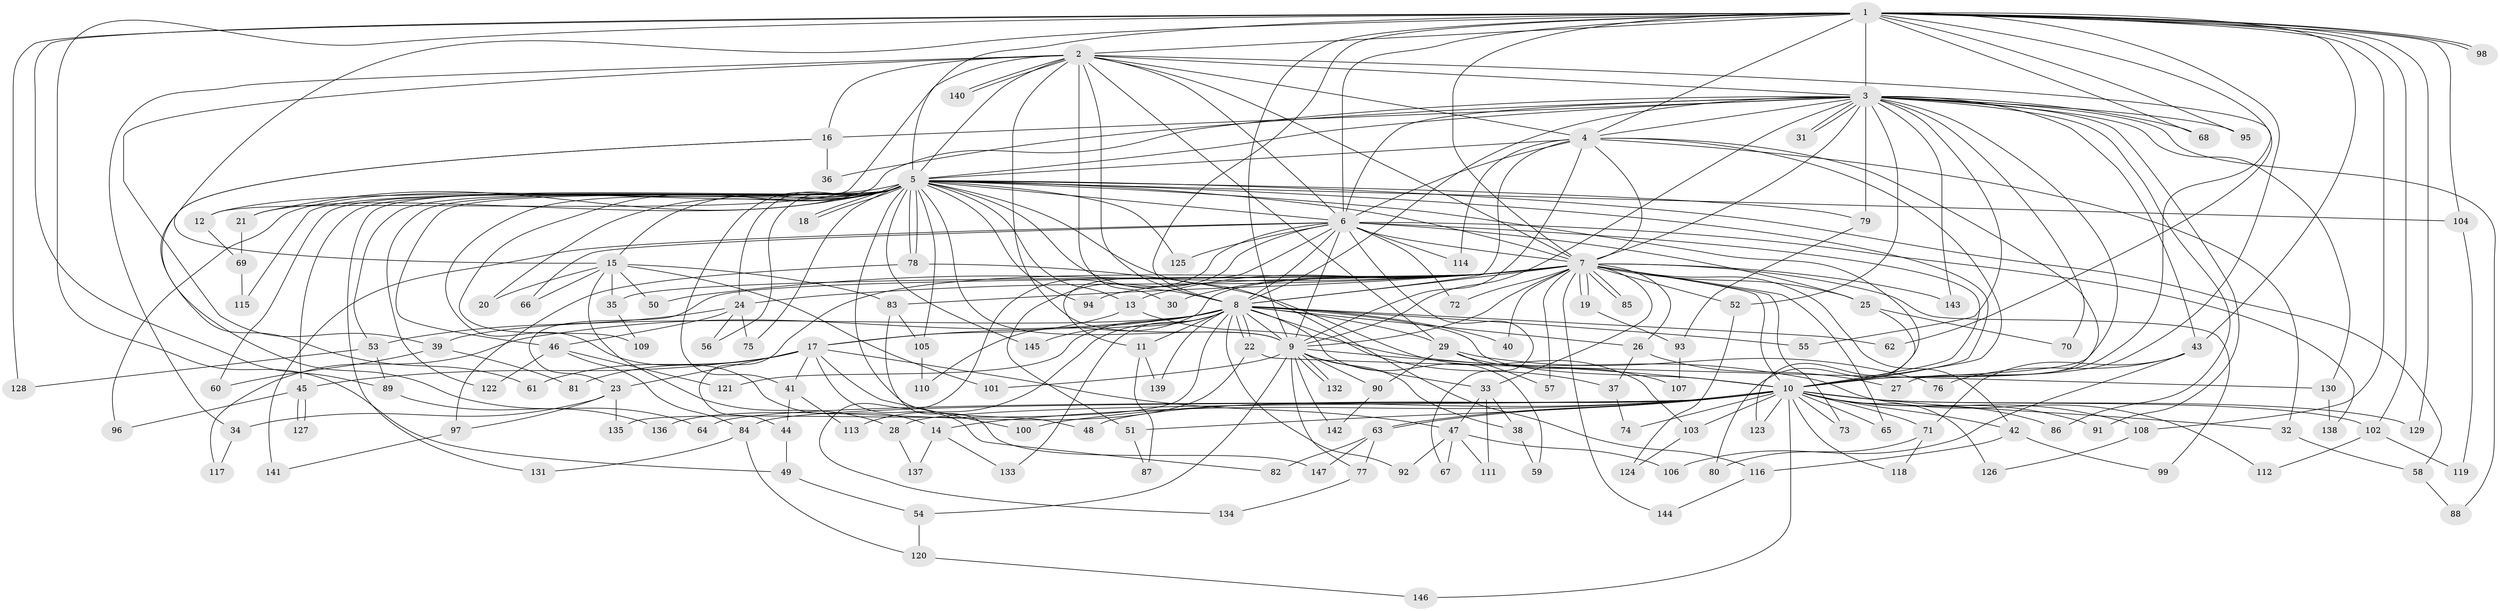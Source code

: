 // Generated by graph-tools (version 1.1) at 2025/49/03/09/25 03:49:31]
// undirected, 147 vertices, 319 edges
graph export_dot {
graph [start="1"]
  node [color=gray90,style=filled];
  1;
  2;
  3;
  4;
  5;
  6;
  7;
  8;
  9;
  10;
  11;
  12;
  13;
  14;
  15;
  16;
  17;
  18;
  19;
  20;
  21;
  22;
  23;
  24;
  25;
  26;
  27;
  28;
  29;
  30;
  31;
  32;
  33;
  34;
  35;
  36;
  37;
  38;
  39;
  40;
  41;
  42;
  43;
  44;
  45;
  46;
  47;
  48;
  49;
  50;
  51;
  52;
  53;
  54;
  55;
  56;
  57;
  58;
  59;
  60;
  61;
  62;
  63;
  64;
  65;
  66;
  67;
  68;
  69;
  70;
  71;
  72;
  73;
  74;
  75;
  76;
  77;
  78;
  79;
  80;
  81;
  82;
  83;
  84;
  85;
  86;
  87;
  88;
  89;
  90;
  91;
  92;
  93;
  94;
  95;
  96;
  97;
  98;
  99;
  100;
  101;
  102;
  103;
  104;
  105;
  106;
  107;
  108;
  109;
  110;
  111;
  112;
  113;
  114;
  115;
  116;
  117;
  118;
  119;
  120;
  121;
  122;
  123;
  124;
  125;
  126;
  127;
  128;
  129;
  130;
  131;
  132;
  133;
  134;
  135;
  136;
  137;
  138;
  139;
  140;
  141;
  142;
  143;
  144;
  145;
  146;
  147;
  1 -- 2;
  1 -- 3;
  1 -- 4;
  1 -- 5;
  1 -- 6;
  1 -- 7;
  1 -- 8;
  1 -- 9;
  1 -- 10;
  1 -- 15;
  1 -- 43;
  1 -- 49;
  1 -- 62;
  1 -- 68;
  1 -- 89;
  1 -- 95;
  1 -- 98;
  1 -- 98;
  1 -- 102;
  1 -- 104;
  1 -- 108;
  1 -- 128;
  1 -- 129;
  2 -- 3;
  2 -- 4;
  2 -- 5;
  2 -- 6;
  2 -- 7;
  2 -- 8;
  2 -- 9;
  2 -- 10;
  2 -- 12;
  2 -- 16;
  2 -- 29;
  2 -- 30;
  2 -- 34;
  2 -- 39;
  2 -- 140;
  2 -- 140;
  3 -- 4;
  3 -- 5;
  3 -- 6;
  3 -- 7;
  3 -- 8;
  3 -- 9;
  3 -- 10;
  3 -- 16;
  3 -- 21;
  3 -- 31;
  3 -- 31;
  3 -- 36;
  3 -- 43;
  3 -- 52;
  3 -- 55;
  3 -- 68;
  3 -- 70;
  3 -- 79;
  3 -- 86;
  3 -- 88;
  3 -- 91;
  3 -- 95;
  3 -- 130;
  3 -- 143;
  4 -- 5;
  4 -- 6;
  4 -- 7;
  4 -- 8;
  4 -- 9;
  4 -- 10;
  4 -- 27;
  4 -- 32;
  4 -- 114;
  5 -- 6;
  5 -- 7;
  5 -- 8;
  5 -- 9;
  5 -- 10;
  5 -- 12;
  5 -- 13;
  5 -- 14;
  5 -- 15;
  5 -- 18;
  5 -- 18;
  5 -- 20;
  5 -- 21;
  5 -- 24;
  5 -- 41;
  5 -- 45;
  5 -- 46;
  5 -- 48;
  5 -- 53;
  5 -- 56;
  5 -- 58;
  5 -- 60;
  5 -- 75;
  5 -- 78;
  5 -- 78;
  5 -- 79;
  5 -- 80;
  5 -- 94;
  5 -- 96;
  5 -- 104;
  5 -- 105;
  5 -- 109;
  5 -- 115;
  5 -- 116;
  5 -- 122;
  5 -- 125;
  5 -- 131;
  5 -- 145;
  6 -- 7;
  6 -- 8;
  6 -- 9;
  6 -- 10;
  6 -- 11;
  6 -- 25;
  6 -- 51;
  6 -- 66;
  6 -- 67;
  6 -- 72;
  6 -- 114;
  6 -- 125;
  6 -- 134;
  6 -- 138;
  6 -- 141;
  7 -- 8;
  7 -- 9;
  7 -- 10;
  7 -- 13;
  7 -- 19;
  7 -- 19;
  7 -- 23;
  7 -- 24;
  7 -- 25;
  7 -- 26;
  7 -- 30;
  7 -- 33;
  7 -- 35;
  7 -- 40;
  7 -- 42;
  7 -- 44;
  7 -- 50;
  7 -- 52;
  7 -- 57;
  7 -- 65;
  7 -- 72;
  7 -- 73;
  7 -- 83;
  7 -- 85;
  7 -- 85;
  7 -- 94;
  7 -- 99;
  7 -- 110;
  7 -- 143;
  7 -- 144;
  8 -- 9;
  8 -- 10;
  8 -- 11;
  8 -- 17;
  8 -- 22;
  8 -- 22;
  8 -- 26;
  8 -- 29;
  8 -- 37;
  8 -- 39;
  8 -- 40;
  8 -- 55;
  8 -- 59;
  8 -- 62;
  8 -- 92;
  8 -- 113;
  8 -- 117;
  8 -- 121;
  8 -- 133;
  8 -- 135;
  8 -- 139;
  8 -- 145;
  9 -- 10;
  9 -- 33;
  9 -- 38;
  9 -- 54;
  9 -- 77;
  9 -- 90;
  9 -- 101;
  9 -- 132;
  9 -- 132;
  9 -- 142;
  10 -- 14;
  10 -- 28;
  10 -- 32;
  10 -- 42;
  10 -- 48;
  10 -- 51;
  10 -- 63;
  10 -- 63;
  10 -- 64;
  10 -- 65;
  10 -- 71;
  10 -- 73;
  10 -- 74;
  10 -- 84;
  10 -- 86;
  10 -- 91;
  10 -- 100;
  10 -- 102;
  10 -- 103;
  10 -- 108;
  10 -- 118;
  10 -- 123;
  10 -- 126;
  10 -- 129;
  10 -- 146;
  11 -- 87;
  11 -- 139;
  12 -- 69;
  13 -- 17;
  13 -- 112;
  14 -- 133;
  14 -- 137;
  15 -- 20;
  15 -- 28;
  15 -- 35;
  15 -- 50;
  15 -- 66;
  15 -- 83;
  15 -- 101;
  16 -- 36;
  16 -- 61;
  16 -- 64;
  17 -- 23;
  17 -- 41;
  17 -- 45;
  17 -- 47;
  17 -- 61;
  17 -- 81;
  17 -- 82;
  17 -- 100;
  19 -- 93;
  21 -- 69;
  22 -- 130;
  22 -- 136;
  23 -- 34;
  23 -- 97;
  23 -- 135;
  24 -- 46;
  24 -- 53;
  24 -- 56;
  24 -- 75;
  25 -- 70;
  25 -- 123;
  26 -- 27;
  26 -- 37;
  28 -- 137;
  29 -- 57;
  29 -- 76;
  29 -- 90;
  29 -- 107;
  32 -- 58;
  33 -- 38;
  33 -- 47;
  33 -- 111;
  34 -- 117;
  35 -- 109;
  37 -- 74;
  38 -- 59;
  39 -- 60;
  39 -- 81;
  41 -- 44;
  41 -- 113;
  42 -- 99;
  42 -- 116;
  43 -- 71;
  43 -- 76;
  43 -- 106;
  44 -- 49;
  45 -- 96;
  45 -- 127;
  45 -- 127;
  46 -- 84;
  46 -- 121;
  46 -- 122;
  47 -- 67;
  47 -- 92;
  47 -- 106;
  47 -- 111;
  49 -- 54;
  51 -- 87;
  52 -- 124;
  53 -- 89;
  53 -- 128;
  54 -- 120;
  58 -- 88;
  63 -- 77;
  63 -- 82;
  63 -- 147;
  69 -- 115;
  71 -- 80;
  71 -- 118;
  77 -- 134;
  78 -- 97;
  78 -- 103;
  79 -- 93;
  83 -- 105;
  83 -- 147;
  84 -- 120;
  84 -- 131;
  89 -- 136;
  90 -- 142;
  93 -- 107;
  97 -- 141;
  102 -- 112;
  102 -- 119;
  103 -- 124;
  104 -- 119;
  105 -- 110;
  108 -- 126;
  116 -- 144;
  120 -- 146;
  130 -- 138;
}
